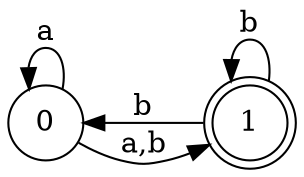 digraph finite_state_machine {
 rankdir=RL;
 size="5,5";
 node [shape = doublecircle]; 1;
 node [shape = circle];
 0 -> 0 [ label = "a" ];
 0 -> 1 [ label = "a,b" ];
 1 -> 0 [ label = "b" ];
 1 -> 1 [ label = "b" ];
}   